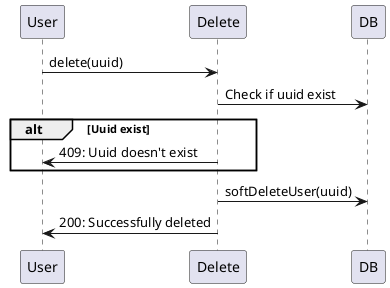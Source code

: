 @startuml

User -> Delete: delete(uuid)

Delete -> DB: Check if uuid exist

alt Uuid exist
Delete -> User: 409: Uuid doesn't exist
end

Delete -> DB: softDeleteUser(uuid)

Delete -> User: 200: Successfully deleted

@enduml